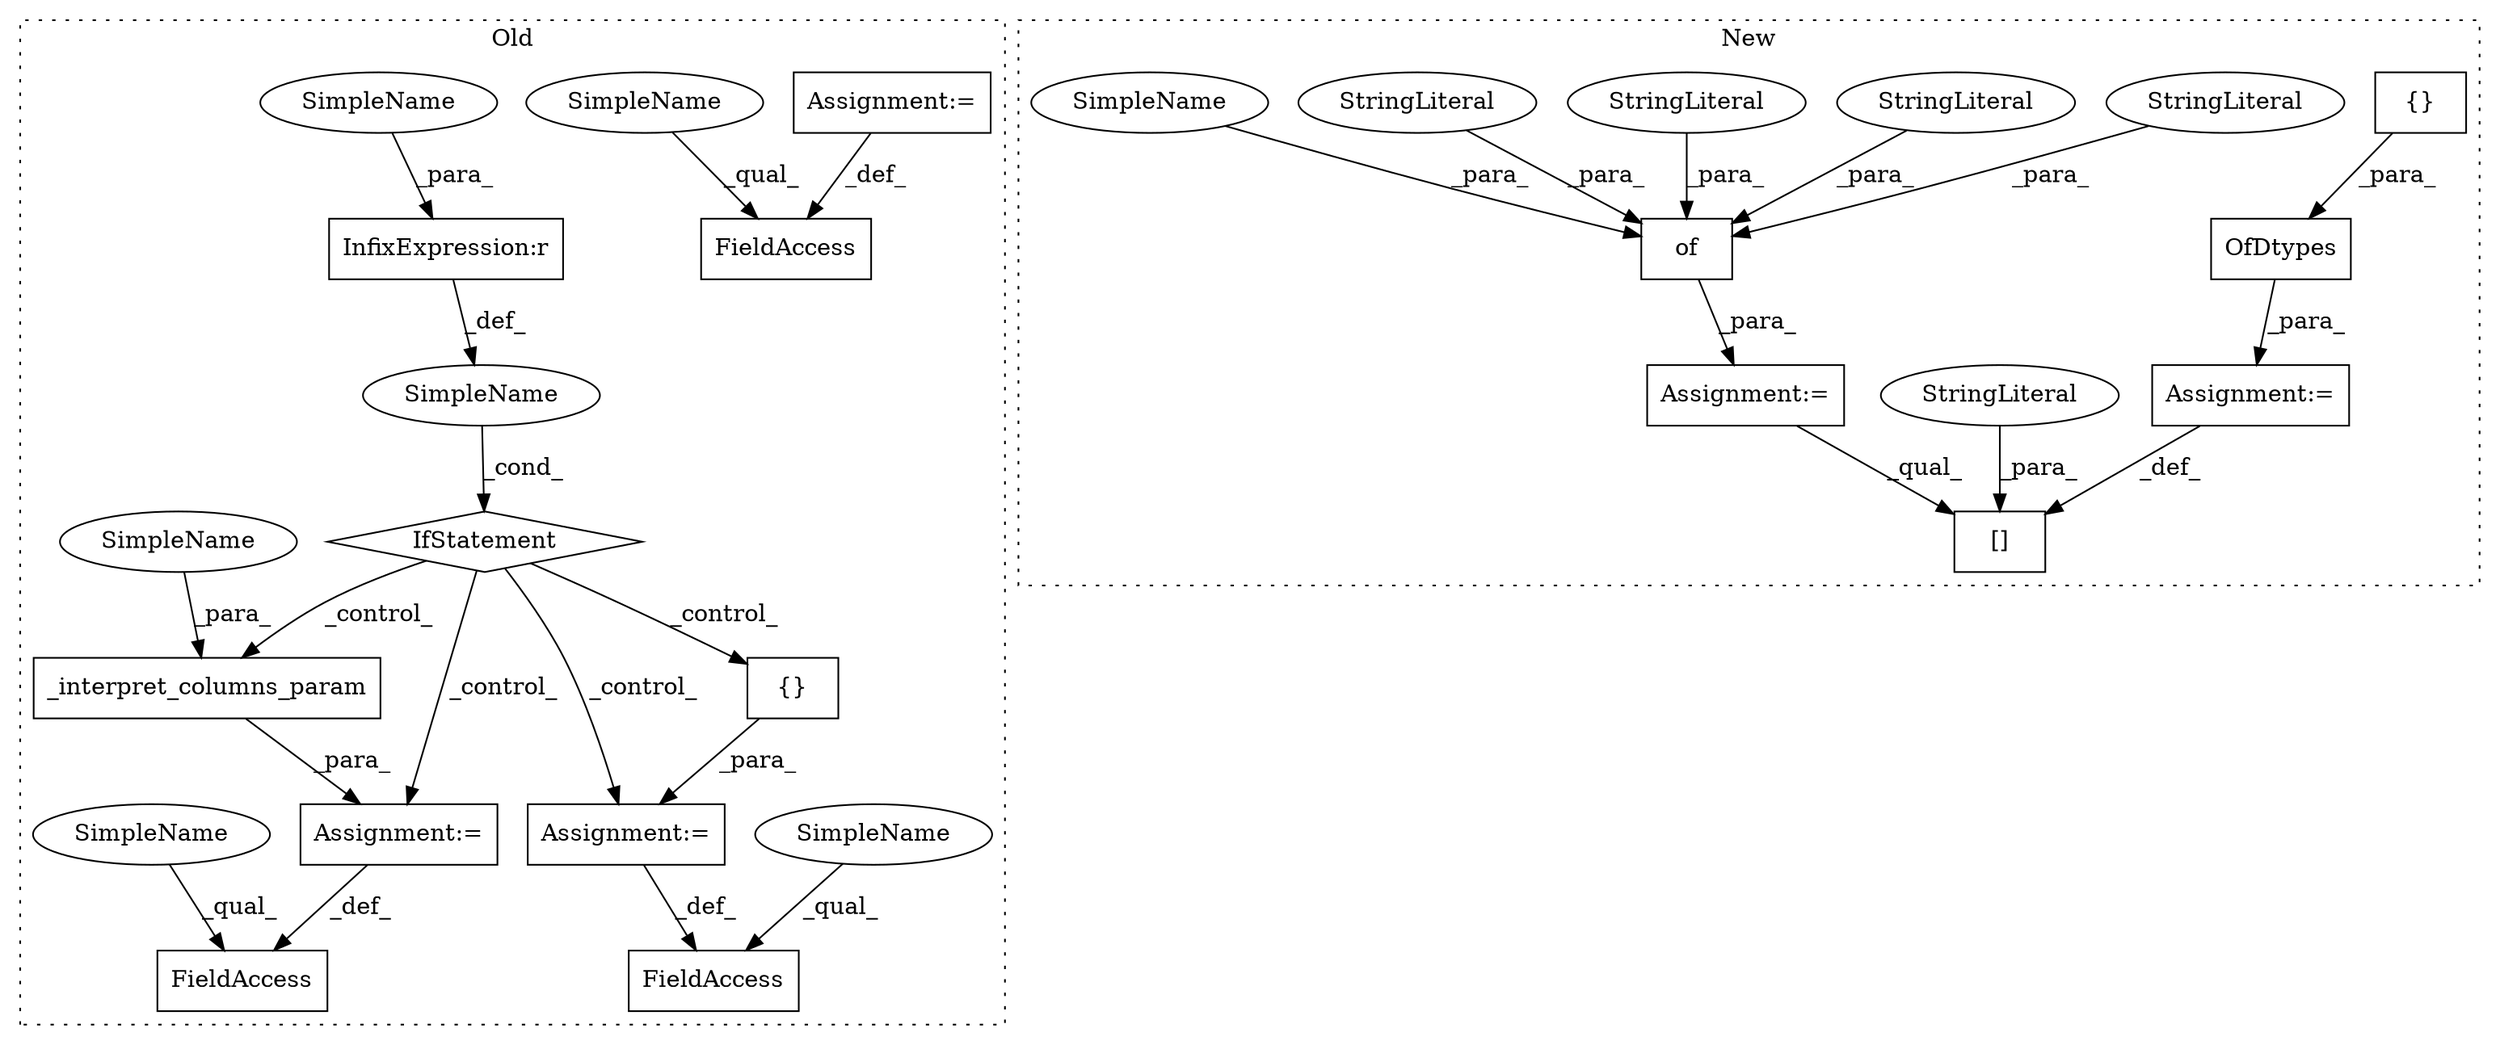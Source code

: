 digraph G {
subgraph cluster0 {
1 [label="IfStatement" a="25" s="16907,16926" l="4,2" shape="diamond"];
4 [label="{}" a="4" s="16967" l="2" shape="box"];
5 [label="InfixExpression:r" a="27" s="16918" l="4" shape="box"];
6 [label="SimpleName" a="42" s="" l="" shape="ellipse"];
7 [label="_interpret_columns_param" a="32" s="17005,17037" l="25,1" shape="box"];
8 [label="FieldAccess" a="22" s="16936" l="13" shape="box"];
9 [label="FieldAccess" a="22" s="16991" l="13" shape="box"];
10 [label="FieldAccess" a="22" s="16848" l="13" shape="box"];
11 [label="Assignment:=" a="7" s="16861" l="1" shape="box"];
12 [label="Assignment:=" a="7" s="16949" l="1" shape="box"];
14 [label="Assignment:=" a="7" s="17004" l="1" shape="box"];
23 [label="SimpleName" a="42" s="16848" l="4" shape="ellipse"];
24 [label="SimpleName" a="42" s="16936" l="4" shape="ellipse"];
25 [label="SimpleName" a="42" s="16991" l="4" shape="ellipse"];
26 [label="SimpleName" a="42" s="16911" l="7" shape="ellipse"];
27 [label="SimpleName" a="42" s="17030" l="7" shape="ellipse"];
label = "Old";
style="dotted";
}
subgraph cluster1 {
2 [label="OfDtypes" a="32" s="16639,16671" l="9,1" shape="box"];
3 [label="{}" a="4" s="16657,16670" l="1,1" shape="box"];
13 [label="Assignment:=" a="7" s="16638" l="1" shape="box"];
15 [label="[]" a="2" s="16610,16637" l="13,1" shape="box"];
16 [label="StringLiteral" a="45" s="16623" l="14" shape="ellipse"];
17 [label="of" a="32" s="16485,16570" l="3,1" shape="box"];
18 [label="StringLiteral" a="45" s="16552" l="18" shape="ellipse"];
19 [label="StringLiteral" a="45" s="16506" l="17" shape="ellipse"];
20 [label="StringLiteral" a="45" s="16540" l="11" shape="ellipse"];
21 [label="StringLiteral" a="45" s="16488" l="9" shape="ellipse"];
22 [label="Assignment:=" a="7" s="16480" l="1" shape="box"];
28 [label="SimpleName" a="42" s="16524" l="15" shape="ellipse"];
label = "New";
style="dotted";
}
1 -> 14 [label="_control_"];
1 -> 7 [label="_control_"];
1 -> 4 [label="_control_"];
1 -> 12 [label="_control_"];
2 -> 13 [label="_para_"];
3 -> 2 [label="_para_"];
4 -> 12 [label="_para_"];
5 -> 6 [label="_def_"];
6 -> 1 [label="_cond_"];
7 -> 14 [label="_para_"];
11 -> 10 [label="_def_"];
12 -> 8 [label="_def_"];
13 -> 15 [label="_def_"];
14 -> 9 [label="_def_"];
16 -> 15 [label="_para_"];
17 -> 22 [label="_para_"];
18 -> 17 [label="_para_"];
19 -> 17 [label="_para_"];
20 -> 17 [label="_para_"];
21 -> 17 [label="_para_"];
22 -> 15 [label="_qual_"];
23 -> 10 [label="_qual_"];
24 -> 8 [label="_qual_"];
25 -> 9 [label="_qual_"];
26 -> 5 [label="_para_"];
27 -> 7 [label="_para_"];
28 -> 17 [label="_para_"];
}